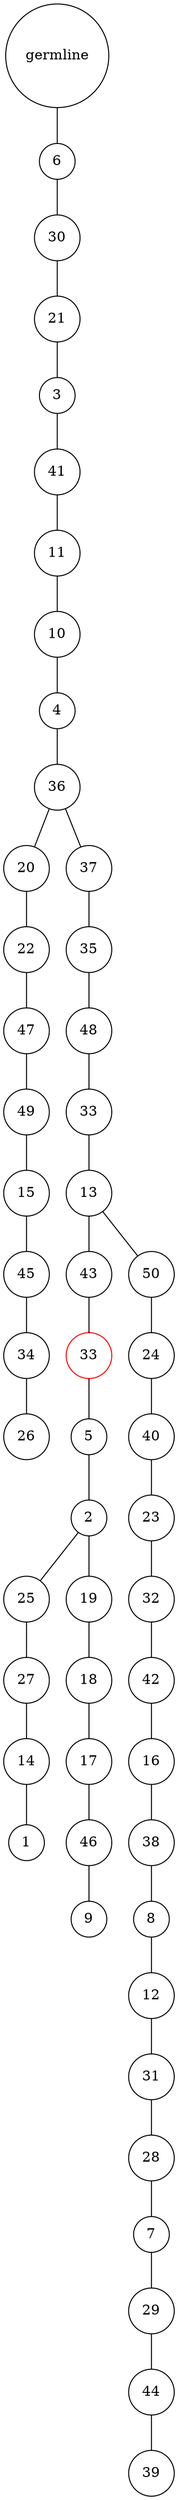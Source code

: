 graph {
	rankdir=UD;
	splines=line;
	node [shape=circle]
	"0x7f8727dc3610" [label="germline"];
	"0x7f8727dc3640" [label="6"];
	"0x7f8727dc3610" -- "0x7f8727dc3640" ;
	"0x7f8727dc3670" [label="30"];
	"0x7f8727dc3640" -- "0x7f8727dc3670" ;
	"0x7f8727dc36a0" [label="21"];
	"0x7f8727dc3670" -- "0x7f8727dc36a0" ;
	"0x7f8727dc36d0" [label="3"];
	"0x7f8727dc36a0" -- "0x7f8727dc36d0" ;
	"0x7f8727dc3700" [label="41"];
	"0x7f8727dc36d0" -- "0x7f8727dc3700" ;
	"0x7f8727dc3730" [label="11"];
	"0x7f8727dc3700" -- "0x7f8727dc3730" ;
	"0x7f8727dc3760" [label="10"];
	"0x7f8727dc3730" -- "0x7f8727dc3760" ;
	"0x7f8727dc3790" [label="4"];
	"0x7f8727dc3760" -- "0x7f8727dc3790" ;
	"0x7f8727dc37c0" [label="36"];
	"0x7f8727dc3790" -- "0x7f8727dc37c0" ;
	"0x7f8727dc37f0" [label="20"];
	"0x7f8727dc37c0" -- "0x7f8727dc37f0" ;
	"0x7f8727dc3820" [label="22"];
	"0x7f8727dc37f0" -- "0x7f8727dc3820" ;
	"0x7f8727dc3850" [label="47"];
	"0x7f8727dc3820" -- "0x7f8727dc3850" ;
	"0x7f8727dc3880" [label="49"];
	"0x7f8727dc3850" -- "0x7f8727dc3880" ;
	"0x7f8727dc38b0" [label="15"];
	"0x7f8727dc3880" -- "0x7f8727dc38b0" ;
	"0x7f8727dc38e0" [label="45"];
	"0x7f8727dc38b0" -- "0x7f8727dc38e0" ;
	"0x7f8727dc3910" [label="34"];
	"0x7f8727dc38e0" -- "0x7f8727dc3910" ;
	"0x7f8727dc3940" [label="26"];
	"0x7f8727dc3910" -- "0x7f8727dc3940" ;
	"0x7f8727dc3970" [label="37"];
	"0x7f8727dc37c0" -- "0x7f8727dc3970" ;
	"0x7f8727dc39a0" [label="35"];
	"0x7f8727dc3970" -- "0x7f8727dc39a0" ;
	"0x7f8727dc39d0" [label="48"];
	"0x7f8727dc39a0" -- "0x7f8727dc39d0" ;
	"0x7f8727dc3a00" [label="33"];
	"0x7f8727dc39d0" -- "0x7f8727dc3a00" ;
	"0x7f8727dc3a30" [label="13"];
	"0x7f8727dc3a00" -- "0x7f8727dc3a30" ;
	"0x7f8727dc3a60" [label="43"];
	"0x7f8727dc3a30" -- "0x7f8727dc3a60" ;
	"0x7f8727dc3a90" [label="33",color="red"];
	"0x7f8727dc3a60" -- "0x7f8727dc3a90" ;
	"0x7f8727dc3ac0" [label="5"];
	"0x7f8727dc3a90" -- "0x7f8727dc3ac0" ;
	"0x7f8727dc3af0" [label="2"];
	"0x7f8727dc3ac0" -- "0x7f8727dc3af0" ;
	"0x7f8727dc3b20" [label="25"];
	"0x7f8727dc3af0" -- "0x7f8727dc3b20" ;
	"0x7f8727dc3b50" [label="27"];
	"0x7f8727dc3b20" -- "0x7f8727dc3b50" ;
	"0x7f8727dc3b80" [label="14"];
	"0x7f8727dc3b50" -- "0x7f8727dc3b80" ;
	"0x7f8727dc3bb0" [label="1"];
	"0x7f8727dc3b80" -- "0x7f8727dc3bb0" ;
	"0x7f8727dc3be0" [label="19"];
	"0x7f8727dc3af0" -- "0x7f8727dc3be0" ;
	"0x7f8727dc3c10" [label="18"];
	"0x7f8727dc3be0" -- "0x7f8727dc3c10" ;
	"0x7f8727dc3c40" [label="17"];
	"0x7f8727dc3c10" -- "0x7f8727dc3c40" ;
	"0x7f8727dc3c70" [label="46"];
	"0x7f8727dc3c40" -- "0x7f8727dc3c70" ;
	"0x7f8727dc3ca0" [label="9"];
	"0x7f8727dc3c70" -- "0x7f8727dc3ca0" ;
	"0x7f8727dc3cd0" [label="50"];
	"0x7f8727dc3a30" -- "0x7f8727dc3cd0" ;
	"0x7f8727dc3d00" [label="24"];
	"0x7f8727dc3cd0" -- "0x7f8727dc3d00" ;
	"0x7f8727dc3d30" [label="40"];
	"0x7f8727dc3d00" -- "0x7f8727dc3d30" ;
	"0x7f8727dc3d60" [label="23"];
	"0x7f8727dc3d30" -- "0x7f8727dc3d60" ;
	"0x7f8727dc3d90" [label="32"];
	"0x7f8727dc3d60" -- "0x7f8727dc3d90" ;
	"0x7f8727dc3dc0" [label="42"];
	"0x7f8727dc3d90" -- "0x7f8727dc3dc0" ;
	"0x7f8727dc3df0" [label="16"];
	"0x7f8727dc3dc0" -- "0x7f8727dc3df0" ;
	"0x7f8727dc3e20" [label="38"];
	"0x7f8727dc3df0" -- "0x7f8727dc3e20" ;
	"0x7f8727dc3e50" [label="8"];
	"0x7f8727dc3e20" -- "0x7f8727dc3e50" ;
	"0x7f8727dc3e80" [label="12"];
	"0x7f8727dc3e50" -- "0x7f8727dc3e80" ;
	"0x7f8727dc3eb0" [label="31"];
	"0x7f8727dc3e80" -- "0x7f8727dc3eb0" ;
	"0x7f8727dc3ee0" [label="28"];
	"0x7f8727dc3eb0" -- "0x7f8727dc3ee0" ;
	"0x7f8727dc3f10" [label="7"];
	"0x7f8727dc3ee0" -- "0x7f8727dc3f10" ;
	"0x7f8727dc3f40" [label="29"];
	"0x7f8727dc3f10" -- "0x7f8727dc3f40" ;
	"0x7f8727dc3f70" [label="44"];
	"0x7f8727dc3f40" -- "0x7f8727dc3f70" ;
	"0x7f8727dc3fa0" [label="39"];
	"0x7f8727dc3f70" -- "0x7f8727dc3fa0" ;
}
